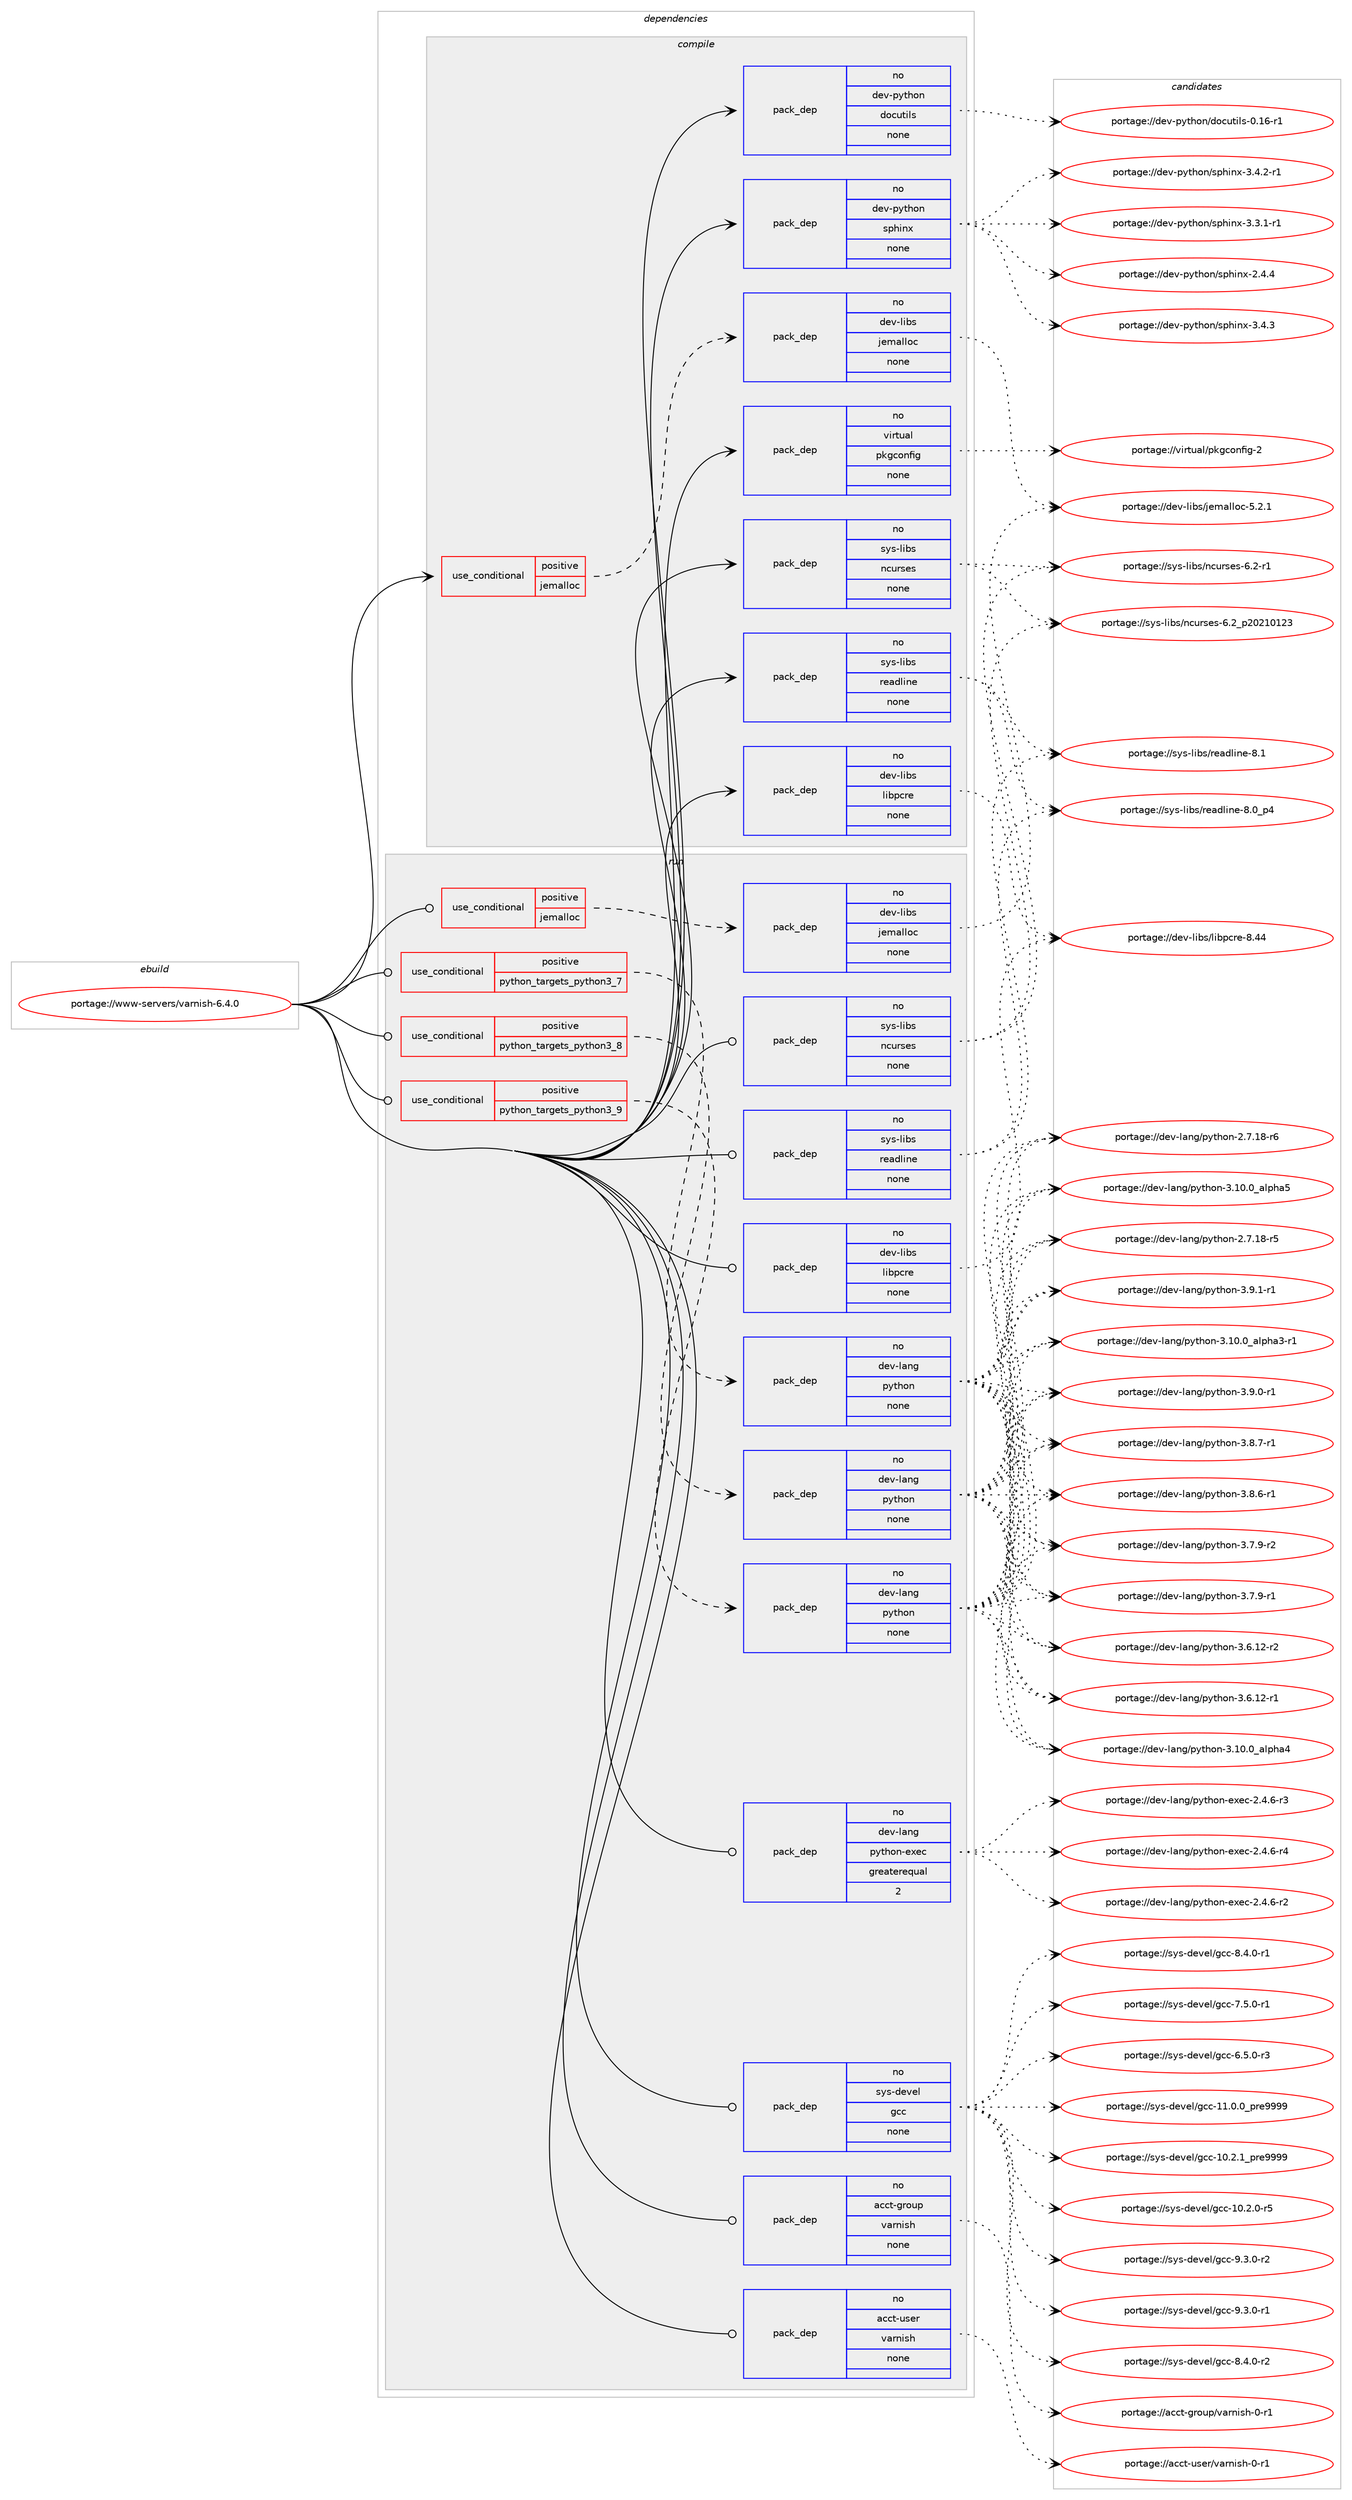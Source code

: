 digraph prolog {

# *************
# Graph options
# *************

newrank=true;
concentrate=true;
compound=true;
graph [rankdir=LR,fontname=Helvetica,fontsize=10,ranksep=1.5];#, ranksep=2.5, nodesep=0.2];
edge  [arrowhead=vee];
node  [fontname=Helvetica,fontsize=10];

# **********
# The ebuild
# **********

subgraph cluster_leftcol {
color=gray;
rank=same;
label=<<i>ebuild</i>>;
id [label="portage://www-servers/varnish-6.4.0", color=red, width=4, href="../www-servers/varnish-6.4.0.svg"];
}

# ****************
# The dependencies
# ****************

subgraph cluster_midcol {
color=gray;
label=<<i>dependencies</i>>;
subgraph cluster_compile {
fillcolor="#eeeeee";
style=filled;
label=<<i>compile</i>>;
subgraph cond517 {
dependency3106 [label=<<TABLE BORDER="0" CELLBORDER="1" CELLSPACING="0" CELLPADDING="4"><TR><TD ROWSPAN="3" CELLPADDING="10">use_conditional</TD></TR><TR><TD>positive</TD></TR><TR><TD>jemalloc</TD></TR></TABLE>>, shape=none, color=red];
subgraph pack2549 {
dependency3107 [label=<<TABLE BORDER="0" CELLBORDER="1" CELLSPACING="0" CELLPADDING="4" WIDTH="220"><TR><TD ROWSPAN="6" CELLPADDING="30">pack_dep</TD></TR><TR><TD WIDTH="110">no</TD></TR><TR><TD>dev-libs</TD></TR><TR><TD>jemalloc</TD></TR><TR><TD>none</TD></TR><TR><TD></TD></TR></TABLE>>, shape=none, color=blue];
}
dependency3106:e -> dependency3107:w [weight=20,style="dashed",arrowhead="vee"];
}
id:e -> dependency3106:w [weight=20,style="solid",arrowhead="vee"];
subgraph pack2550 {
dependency3108 [label=<<TABLE BORDER="0" CELLBORDER="1" CELLSPACING="0" CELLPADDING="4" WIDTH="220"><TR><TD ROWSPAN="6" CELLPADDING="30">pack_dep</TD></TR><TR><TD WIDTH="110">no</TD></TR><TR><TD>dev-libs</TD></TR><TR><TD>libpcre</TD></TR><TR><TD>none</TD></TR><TR><TD></TD></TR></TABLE>>, shape=none, color=blue];
}
id:e -> dependency3108:w [weight=20,style="solid",arrowhead="vee"];
subgraph pack2551 {
dependency3109 [label=<<TABLE BORDER="0" CELLBORDER="1" CELLSPACING="0" CELLPADDING="4" WIDTH="220"><TR><TD ROWSPAN="6" CELLPADDING="30">pack_dep</TD></TR><TR><TD WIDTH="110">no</TD></TR><TR><TD>dev-python</TD></TR><TR><TD>docutils</TD></TR><TR><TD>none</TD></TR><TR><TD></TD></TR></TABLE>>, shape=none, color=blue];
}
id:e -> dependency3109:w [weight=20,style="solid",arrowhead="vee"];
subgraph pack2552 {
dependency3110 [label=<<TABLE BORDER="0" CELLBORDER="1" CELLSPACING="0" CELLPADDING="4" WIDTH="220"><TR><TD ROWSPAN="6" CELLPADDING="30">pack_dep</TD></TR><TR><TD WIDTH="110">no</TD></TR><TR><TD>dev-python</TD></TR><TR><TD>sphinx</TD></TR><TR><TD>none</TD></TR><TR><TD></TD></TR></TABLE>>, shape=none, color=blue];
}
id:e -> dependency3110:w [weight=20,style="solid",arrowhead="vee"];
subgraph pack2553 {
dependency3111 [label=<<TABLE BORDER="0" CELLBORDER="1" CELLSPACING="0" CELLPADDING="4" WIDTH="220"><TR><TD ROWSPAN="6" CELLPADDING="30">pack_dep</TD></TR><TR><TD WIDTH="110">no</TD></TR><TR><TD>sys-libs</TD></TR><TR><TD>ncurses</TD></TR><TR><TD>none</TD></TR><TR><TD></TD></TR></TABLE>>, shape=none, color=blue];
}
id:e -> dependency3111:w [weight=20,style="solid",arrowhead="vee"];
subgraph pack2554 {
dependency3112 [label=<<TABLE BORDER="0" CELLBORDER="1" CELLSPACING="0" CELLPADDING="4" WIDTH="220"><TR><TD ROWSPAN="6" CELLPADDING="30">pack_dep</TD></TR><TR><TD WIDTH="110">no</TD></TR><TR><TD>sys-libs</TD></TR><TR><TD>readline</TD></TR><TR><TD>none</TD></TR><TR><TD></TD></TR></TABLE>>, shape=none, color=blue];
}
id:e -> dependency3112:w [weight=20,style="solid",arrowhead="vee"];
subgraph pack2555 {
dependency3113 [label=<<TABLE BORDER="0" CELLBORDER="1" CELLSPACING="0" CELLPADDING="4" WIDTH="220"><TR><TD ROWSPAN="6" CELLPADDING="30">pack_dep</TD></TR><TR><TD WIDTH="110">no</TD></TR><TR><TD>virtual</TD></TR><TR><TD>pkgconfig</TD></TR><TR><TD>none</TD></TR><TR><TD></TD></TR></TABLE>>, shape=none, color=blue];
}
id:e -> dependency3113:w [weight=20,style="solid",arrowhead="vee"];
}
subgraph cluster_compileandrun {
fillcolor="#eeeeee";
style=filled;
label=<<i>compile and run</i>>;
}
subgraph cluster_run {
fillcolor="#eeeeee";
style=filled;
label=<<i>run</i>>;
subgraph cond518 {
dependency3114 [label=<<TABLE BORDER="0" CELLBORDER="1" CELLSPACING="0" CELLPADDING="4"><TR><TD ROWSPAN="3" CELLPADDING="10">use_conditional</TD></TR><TR><TD>positive</TD></TR><TR><TD>jemalloc</TD></TR></TABLE>>, shape=none, color=red];
subgraph pack2556 {
dependency3115 [label=<<TABLE BORDER="0" CELLBORDER="1" CELLSPACING="0" CELLPADDING="4" WIDTH="220"><TR><TD ROWSPAN="6" CELLPADDING="30">pack_dep</TD></TR><TR><TD WIDTH="110">no</TD></TR><TR><TD>dev-libs</TD></TR><TR><TD>jemalloc</TD></TR><TR><TD>none</TD></TR><TR><TD></TD></TR></TABLE>>, shape=none, color=blue];
}
dependency3114:e -> dependency3115:w [weight=20,style="dashed",arrowhead="vee"];
}
id:e -> dependency3114:w [weight=20,style="solid",arrowhead="odot"];
subgraph cond519 {
dependency3116 [label=<<TABLE BORDER="0" CELLBORDER="1" CELLSPACING="0" CELLPADDING="4"><TR><TD ROWSPAN="3" CELLPADDING="10">use_conditional</TD></TR><TR><TD>positive</TD></TR><TR><TD>python_targets_python3_7</TD></TR></TABLE>>, shape=none, color=red];
subgraph pack2557 {
dependency3117 [label=<<TABLE BORDER="0" CELLBORDER="1" CELLSPACING="0" CELLPADDING="4" WIDTH="220"><TR><TD ROWSPAN="6" CELLPADDING="30">pack_dep</TD></TR><TR><TD WIDTH="110">no</TD></TR><TR><TD>dev-lang</TD></TR><TR><TD>python</TD></TR><TR><TD>none</TD></TR><TR><TD></TD></TR></TABLE>>, shape=none, color=blue];
}
dependency3116:e -> dependency3117:w [weight=20,style="dashed",arrowhead="vee"];
}
id:e -> dependency3116:w [weight=20,style="solid",arrowhead="odot"];
subgraph cond520 {
dependency3118 [label=<<TABLE BORDER="0" CELLBORDER="1" CELLSPACING="0" CELLPADDING="4"><TR><TD ROWSPAN="3" CELLPADDING="10">use_conditional</TD></TR><TR><TD>positive</TD></TR><TR><TD>python_targets_python3_8</TD></TR></TABLE>>, shape=none, color=red];
subgraph pack2558 {
dependency3119 [label=<<TABLE BORDER="0" CELLBORDER="1" CELLSPACING="0" CELLPADDING="4" WIDTH="220"><TR><TD ROWSPAN="6" CELLPADDING="30">pack_dep</TD></TR><TR><TD WIDTH="110">no</TD></TR><TR><TD>dev-lang</TD></TR><TR><TD>python</TD></TR><TR><TD>none</TD></TR><TR><TD></TD></TR></TABLE>>, shape=none, color=blue];
}
dependency3118:e -> dependency3119:w [weight=20,style="dashed",arrowhead="vee"];
}
id:e -> dependency3118:w [weight=20,style="solid",arrowhead="odot"];
subgraph cond521 {
dependency3120 [label=<<TABLE BORDER="0" CELLBORDER="1" CELLSPACING="0" CELLPADDING="4"><TR><TD ROWSPAN="3" CELLPADDING="10">use_conditional</TD></TR><TR><TD>positive</TD></TR><TR><TD>python_targets_python3_9</TD></TR></TABLE>>, shape=none, color=red];
subgraph pack2559 {
dependency3121 [label=<<TABLE BORDER="0" CELLBORDER="1" CELLSPACING="0" CELLPADDING="4" WIDTH="220"><TR><TD ROWSPAN="6" CELLPADDING="30">pack_dep</TD></TR><TR><TD WIDTH="110">no</TD></TR><TR><TD>dev-lang</TD></TR><TR><TD>python</TD></TR><TR><TD>none</TD></TR><TR><TD></TD></TR></TABLE>>, shape=none, color=blue];
}
dependency3120:e -> dependency3121:w [weight=20,style="dashed",arrowhead="vee"];
}
id:e -> dependency3120:w [weight=20,style="solid",arrowhead="odot"];
subgraph pack2560 {
dependency3122 [label=<<TABLE BORDER="0" CELLBORDER="1" CELLSPACING="0" CELLPADDING="4" WIDTH="220"><TR><TD ROWSPAN="6" CELLPADDING="30">pack_dep</TD></TR><TR><TD WIDTH="110">no</TD></TR><TR><TD>acct-group</TD></TR><TR><TD>varnish</TD></TR><TR><TD>none</TD></TR><TR><TD></TD></TR></TABLE>>, shape=none, color=blue];
}
id:e -> dependency3122:w [weight=20,style="solid",arrowhead="odot"];
subgraph pack2561 {
dependency3123 [label=<<TABLE BORDER="0" CELLBORDER="1" CELLSPACING="0" CELLPADDING="4" WIDTH="220"><TR><TD ROWSPAN="6" CELLPADDING="30">pack_dep</TD></TR><TR><TD WIDTH="110">no</TD></TR><TR><TD>acct-user</TD></TR><TR><TD>varnish</TD></TR><TR><TD>none</TD></TR><TR><TD></TD></TR></TABLE>>, shape=none, color=blue];
}
id:e -> dependency3123:w [weight=20,style="solid",arrowhead="odot"];
subgraph pack2562 {
dependency3124 [label=<<TABLE BORDER="0" CELLBORDER="1" CELLSPACING="0" CELLPADDING="4" WIDTH="220"><TR><TD ROWSPAN="6" CELLPADDING="30">pack_dep</TD></TR><TR><TD WIDTH="110">no</TD></TR><TR><TD>dev-lang</TD></TR><TR><TD>python-exec</TD></TR><TR><TD>greaterequal</TD></TR><TR><TD>2</TD></TR></TABLE>>, shape=none, color=blue];
}
id:e -> dependency3124:w [weight=20,style="solid",arrowhead="odot"];
subgraph pack2563 {
dependency3125 [label=<<TABLE BORDER="0" CELLBORDER="1" CELLSPACING="0" CELLPADDING="4" WIDTH="220"><TR><TD ROWSPAN="6" CELLPADDING="30">pack_dep</TD></TR><TR><TD WIDTH="110">no</TD></TR><TR><TD>dev-libs</TD></TR><TR><TD>libpcre</TD></TR><TR><TD>none</TD></TR><TR><TD></TD></TR></TABLE>>, shape=none, color=blue];
}
id:e -> dependency3125:w [weight=20,style="solid",arrowhead="odot"];
subgraph pack2564 {
dependency3126 [label=<<TABLE BORDER="0" CELLBORDER="1" CELLSPACING="0" CELLPADDING="4" WIDTH="220"><TR><TD ROWSPAN="6" CELLPADDING="30">pack_dep</TD></TR><TR><TD WIDTH="110">no</TD></TR><TR><TD>sys-devel</TD></TR><TR><TD>gcc</TD></TR><TR><TD>none</TD></TR><TR><TD></TD></TR></TABLE>>, shape=none, color=blue];
}
id:e -> dependency3126:w [weight=20,style="solid",arrowhead="odot"];
subgraph pack2565 {
dependency3127 [label=<<TABLE BORDER="0" CELLBORDER="1" CELLSPACING="0" CELLPADDING="4" WIDTH="220"><TR><TD ROWSPAN="6" CELLPADDING="30">pack_dep</TD></TR><TR><TD WIDTH="110">no</TD></TR><TR><TD>sys-libs</TD></TR><TR><TD>ncurses</TD></TR><TR><TD>none</TD></TR><TR><TD></TD></TR></TABLE>>, shape=none, color=blue];
}
id:e -> dependency3127:w [weight=20,style="solid",arrowhead="odot"];
subgraph pack2566 {
dependency3128 [label=<<TABLE BORDER="0" CELLBORDER="1" CELLSPACING="0" CELLPADDING="4" WIDTH="220"><TR><TD ROWSPAN="6" CELLPADDING="30">pack_dep</TD></TR><TR><TD WIDTH="110">no</TD></TR><TR><TD>sys-libs</TD></TR><TR><TD>readline</TD></TR><TR><TD>none</TD></TR><TR><TD></TD></TR></TABLE>>, shape=none, color=blue];
}
id:e -> dependency3128:w [weight=20,style="solid",arrowhead="odot"];
}
}

# **************
# The candidates
# **************

subgraph cluster_choices {
rank=same;
color=gray;
label=<<i>candidates</i>>;

subgraph choice2549 {
color=black;
nodesep=1;
choice1001011184510810598115471061011099710810811199455346504649 [label="portage://dev-libs/jemalloc-5.2.1", color=red, width=4,href="../dev-libs/jemalloc-5.2.1.svg"];
dependency3107:e -> choice1001011184510810598115471061011099710810811199455346504649:w [style=dotted,weight="100"];
}
subgraph choice2550 {
color=black;
nodesep=1;
choice10010111845108105981154710810598112991141014556465252 [label="portage://dev-libs/libpcre-8.44", color=red, width=4,href="../dev-libs/libpcre-8.44.svg"];
dependency3108:e -> choice10010111845108105981154710810598112991141014556465252:w [style=dotted,weight="100"];
}
subgraph choice2551 {
color=black;
nodesep=1;
choice10010111845112121116104111110471001119911711610510811545484649544511449 [label="portage://dev-python/docutils-0.16-r1", color=red, width=4,href="../dev-python/docutils-0.16-r1.svg"];
dependency3109:e -> choice10010111845112121116104111110471001119911711610510811545484649544511449:w [style=dotted,weight="100"];
}
subgraph choice2552 {
color=black;
nodesep=1;
choice1001011184511212111610411111047115112104105110120455146524651 [label="portage://dev-python/sphinx-3.4.3", color=red, width=4,href="../dev-python/sphinx-3.4.3.svg"];
choice10010111845112121116104111110471151121041051101204551465246504511449 [label="portage://dev-python/sphinx-3.4.2-r1", color=red, width=4,href="../dev-python/sphinx-3.4.2-r1.svg"];
choice10010111845112121116104111110471151121041051101204551465146494511449 [label="portage://dev-python/sphinx-3.3.1-r1", color=red, width=4,href="../dev-python/sphinx-3.3.1-r1.svg"];
choice1001011184511212111610411111047115112104105110120455046524652 [label="portage://dev-python/sphinx-2.4.4", color=red, width=4,href="../dev-python/sphinx-2.4.4.svg"];
dependency3110:e -> choice1001011184511212111610411111047115112104105110120455146524651:w [style=dotted,weight="100"];
dependency3110:e -> choice10010111845112121116104111110471151121041051101204551465246504511449:w [style=dotted,weight="100"];
dependency3110:e -> choice10010111845112121116104111110471151121041051101204551465146494511449:w [style=dotted,weight="100"];
dependency3110:e -> choice1001011184511212111610411111047115112104105110120455046524652:w [style=dotted,weight="100"];
}
subgraph choice2553 {
color=black;
nodesep=1;
choice1151211154510810598115471109911711411510111545544650951125048504948495051 [label="portage://sys-libs/ncurses-6.2_p20210123", color=red, width=4,href="../sys-libs/ncurses-6.2_p20210123.svg"];
choice11512111545108105981154711099117114115101115455446504511449 [label="portage://sys-libs/ncurses-6.2-r1", color=red, width=4,href="../sys-libs/ncurses-6.2-r1.svg"];
dependency3111:e -> choice1151211154510810598115471109911711411510111545544650951125048504948495051:w [style=dotted,weight="100"];
dependency3111:e -> choice11512111545108105981154711099117114115101115455446504511449:w [style=dotted,weight="100"];
}
subgraph choice2554 {
color=black;
nodesep=1;
choice1151211154510810598115471141019710010810511010145564649 [label="portage://sys-libs/readline-8.1", color=red, width=4,href="../sys-libs/readline-8.1.svg"];
choice11512111545108105981154711410197100108105110101455646489511252 [label="portage://sys-libs/readline-8.0_p4", color=red, width=4,href="../sys-libs/readline-8.0_p4.svg"];
dependency3112:e -> choice1151211154510810598115471141019710010810511010145564649:w [style=dotted,weight="100"];
dependency3112:e -> choice11512111545108105981154711410197100108105110101455646489511252:w [style=dotted,weight="100"];
}
subgraph choice2555 {
color=black;
nodesep=1;
choice1181051141161179710847112107103991111101021051034550 [label="portage://virtual/pkgconfig-2", color=red, width=4,href="../virtual/pkgconfig-2.svg"];
dependency3113:e -> choice1181051141161179710847112107103991111101021051034550:w [style=dotted,weight="100"];
}
subgraph choice2556 {
color=black;
nodesep=1;
choice1001011184510810598115471061011099710810811199455346504649 [label="portage://dev-libs/jemalloc-5.2.1", color=red, width=4,href="../dev-libs/jemalloc-5.2.1.svg"];
dependency3115:e -> choice1001011184510810598115471061011099710810811199455346504649:w [style=dotted,weight="100"];
}
subgraph choice2557 {
color=black;
nodesep=1;
choice1001011184510897110103471121211161041111104551465746494511449 [label="portage://dev-lang/python-3.9.1-r1", color=red, width=4,href="../dev-lang/python-3.9.1-r1.svg"];
choice1001011184510897110103471121211161041111104551465746484511449 [label="portage://dev-lang/python-3.9.0-r1", color=red, width=4,href="../dev-lang/python-3.9.0-r1.svg"];
choice1001011184510897110103471121211161041111104551465646554511449 [label="portage://dev-lang/python-3.8.7-r1", color=red, width=4,href="../dev-lang/python-3.8.7-r1.svg"];
choice1001011184510897110103471121211161041111104551465646544511449 [label="portage://dev-lang/python-3.8.6-r1", color=red, width=4,href="../dev-lang/python-3.8.6-r1.svg"];
choice1001011184510897110103471121211161041111104551465546574511450 [label="portage://dev-lang/python-3.7.9-r2", color=red, width=4,href="../dev-lang/python-3.7.9-r2.svg"];
choice1001011184510897110103471121211161041111104551465546574511449 [label="portage://dev-lang/python-3.7.9-r1", color=red, width=4,href="../dev-lang/python-3.7.9-r1.svg"];
choice100101118451089711010347112121116104111110455146544649504511450 [label="portage://dev-lang/python-3.6.12-r2", color=red, width=4,href="../dev-lang/python-3.6.12-r2.svg"];
choice100101118451089711010347112121116104111110455146544649504511449 [label="portage://dev-lang/python-3.6.12-r1", color=red, width=4,href="../dev-lang/python-3.6.12-r1.svg"];
choice1001011184510897110103471121211161041111104551464948464895971081121049753 [label="portage://dev-lang/python-3.10.0_alpha5", color=red, width=4,href="../dev-lang/python-3.10.0_alpha5.svg"];
choice1001011184510897110103471121211161041111104551464948464895971081121049752 [label="portage://dev-lang/python-3.10.0_alpha4", color=red, width=4,href="../dev-lang/python-3.10.0_alpha4.svg"];
choice10010111845108971101034711212111610411111045514649484648959710811210497514511449 [label="portage://dev-lang/python-3.10.0_alpha3-r1", color=red, width=4,href="../dev-lang/python-3.10.0_alpha3-r1.svg"];
choice100101118451089711010347112121116104111110455046554649564511454 [label="portage://dev-lang/python-2.7.18-r6", color=red, width=4,href="../dev-lang/python-2.7.18-r6.svg"];
choice100101118451089711010347112121116104111110455046554649564511453 [label="portage://dev-lang/python-2.7.18-r5", color=red, width=4,href="../dev-lang/python-2.7.18-r5.svg"];
dependency3117:e -> choice1001011184510897110103471121211161041111104551465746494511449:w [style=dotted,weight="100"];
dependency3117:e -> choice1001011184510897110103471121211161041111104551465746484511449:w [style=dotted,weight="100"];
dependency3117:e -> choice1001011184510897110103471121211161041111104551465646554511449:w [style=dotted,weight="100"];
dependency3117:e -> choice1001011184510897110103471121211161041111104551465646544511449:w [style=dotted,weight="100"];
dependency3117:e -> choice1001011184510897110103471121211161041111104551465546574511450:w [style=dotted,weight="100"];
dependency3117:e -> choice1001011184510897110103471121211161041111104551465546574511449:w [style=dotted,weight="100"];
dependency3117:e -> choice100101118451089711010347112121116104111110455146544649504511450:w [style=dotted,weight="100"];
dependency3117:e -> choice100101118451089711010347112121116104111110455146544649504511449:w [style=dotted,weight="100"];
dependency3117:e -> choice1001011184510897110103471121211161041111104551464948464895971081121049753:w [style=dotted,weight="100"];
dependency3117:e -> choice1001011184510897110103471121211161041111104551464948464895971081121049752:w [style=dotted,weight="100"];
dependency3117:e -> choice10010111845108971101034711212111610411111045514649484648959710811210497514511449:w [style=dotted,weight="100"];
dependency3117:e -> choice100101118451089711010347112121116104111110455046554649564511454:w [style=dotted,weight="100"];
dependency3117:e -> choice100101118451089711010347112121116104111110455046554649564511453:w [style=dotted,weight="100"];
}
subgraph choice2558 {
color=black;
nodesep=1;
choice1001011184510897110103471121211161041111104551465746494511449 [label="portage://dev-lang/python-3.9.1-r1", color=red, width=4,href="../dev-lang/python-3.9.1-r1.svg"];
choice1001011184510897110103471121211161041111104551465746484511449 [label="portage://dev-lang/python-3.9.0-r1", color=red, width=4,href="../dev-lang/python-3.9.0-r1.svg"];
choice1001011184510897110103471121211161041111104551465646554511449 [label="portage://dev-lang/python-3.8.7-r1", color=red, width=4,href="../dev-lang/python-3.8.7-r1.svg"];
choice1001011184510897110103471121211161041111104551465646544511449 [label="portage://dev-lang/python-3.8.6-r1", color=red, width=4,href="../dev-lang/python-3.8.6-r1.svg"];
choice1001011184510897110103471121211161041111104551465546574511450 [label="portage://dev-lang/python-3.7.9-r2", color=red, width=4,href="../dev-lang/python-3.7.9-r2.svg"];
choice1001011184510897110103471121211161041111104551465546574511449 [label="portage://dev-lang/python-3.7.9-r1", color=red, width=4,href="../dev-lang/python-3.7.9-r1.svg"];
choice100101118451089711010347112121116104111110455146544649504511450 [label="portage://dev-lang/python-3.6.12-r2", color=red, width=4,href="../dev-lang/python-3.6.12-r2.svg"];
choice100101118451089711010347112121116104111110455146544649504511449 [label="portage://dev-lang/python-3.6.12-r1", color=red, width=4,href="../dev-lang/python-3.6.12-r1.svg"];
choice1001011184510897110103471121211161041111104551464948464895971081121049753 [label="portage://dev-lang/python-3.10.0_alpha5", color=red, width=4,href="../dev-lang/python-3.10.0_alpha5.svg"];
choice1001011184510897110103471121211161041111104551464948464895971081121049752 [label="portage://dev-lang/python-3.10.0_alpha4", color=red, width=4,href="../dev-lang/python-3.10.0_alpha4.svg"];
choice10010111845108971101034711212111610411111045514649484648959710811210497514511449 [label="portage://dev-lang/python-3.10.0_alpha3-r1", color=red, width=4,href="../dev-lang/python-3.10.0_alpha3-r1.svg"];
choice100101118451089711010347112121116104111110455046554649564511454 [label="portage://dev-lang/python-2.7.18-r6", color=red, width=4,href="../dev-lang/python-2.7.18-r6.svg"];
choice100101118451089711010347112121116104111110455046554649564511453 [label="portage://dev-lang/python-2.7.18-r5", color=red, width=4,href="../dev-lang/python-2.7.18-r5.svg"];
dependency3119:e -> choice1001011184510897110103471121211161041111104551465746494511449:w [style=dotted,weight="100"];
dependency3119:e -> choice1001011184510897110103471121211161041111104551465746484511449:w [style=dotted,weight="100"];
dependency3119:e -> choice1001011184510897110103471121211161041111104551465646554511449:w [style=dotted,weight="100"];
dependency3119:e -> choice1001011184510897110103471121211161041111104551465646544511449:w [style=dotted,weight="100"];
dependency3119:e -> choice1001011184510897110103471121211161041111104551465546574511450:w [style=dotted,weight="100"];
dependency3119:e -> choice1001011184510897110103471121211161041111104551465546574511449:w [style=dotted,weight="100"];
dependency3119:e -> choice100101118451089711010347112121116104111110455146544649504511450:w [style=dotted,weight="100"];
dependency3119:e -> choice100101118451089711010347112121116104111110455146544649504511449:w [style=dotted,weight="100"];
dependency3119:e -> choice1001011184510897110103471121211161041111104551464948464895971081121049753:w [style=dotted,weight="100"];
dependency3119:e -> choice1001011184510897110103471121211161041111104551464948464895971081121049752:w [style=dotted,weight="100"];
dependency3119:e -> choice10010111845108971101034711212111610411111045514649484648959710811210497514511449:w [style=dotted,weight="100"];
dependency3119:e -> choice100101118451089711010347112121116104111110455046554649564511454:w [style=dotted,weight="100"];
dependency3119:e -> choice100101118451089711010347112121116104111110455046554649564511453:w [style=dotted,weight="100"];
}
subgraph choice2559 {
color=black;
nodesep=1;
choice1001011184510897110103471121211161041111104551465746494511449 [label="portage://dev-lang/python-3.9.1-r1", color=red, width=4,href="../dev-lang/python-3.9.1-r1.svg"];
choice1001011184510897110103471121211161041111104551465746484511449 [label="portage://dev-lang/python-3.9.0-r1", color=red, width=4,href="../dev-lang/python-3.9.0-r1.svg"];
choice1001011184510897110103471121211161041111104551465646554511449 [label="portage://dev-lang/python-3.8.7-r1", color=red, width=4,href="../dev-lang/python-3.8.7-r1.svg"];
choice1001011184510897110103471121211161041111104551465646544511449 [label="portage://dev-lang/python-3.8.6-r1", color=red, width=4,href="../dev-lang/python-3.8.6-r1.svg"];
choice1001011184510897110103471121211161041111104551465546574511450 [label="portage://dev-lang/python-3.7.9-r2", color=red, width=4,href="../dev-lang/python-3.7.9-r2.svg"];
choice1001011184510897110103471121211161041111104551465546574511449 [label="portage://dev-lang/python-3.7.9-r1", color=red, width=4,href="../dev-lang/python-3.7.9-r1.svg"];
choice100101118451089711010347112121116104111110455146544649504511450 [label="portage://dev-lang/python-3.6.12-r2", color=red, width=4,href="../dev-lang/python-3.6.12-r2.svg"];
choice100101118451089711010347112121116104111110455146544649504511449 [label="portage://dev-lang/python-3.6.12-r1", color=red, width=4,href="../dev-lang/python-3.6.12-r1.svg"];
choice1001011184510897110103471121211161041111104551464948464895971081121049753 [label="portage://dev-lang/python-3.10.0_alpha5", color=red, width=4,href="../dev-lang/python-3.10.0_alpha5.svg"];
choice1001011184510897110103471121211161041111104551464948464895971081121049752 [label="portage://dev-lang/python-3.10.0_alpha4", color=red, width=4,href="../dev-lang/python-3.10.0_alpha4.svg"];
choice10010111845108971101034711212111610411111045514649484648959710811210497514511449 [label="portage://dev-lang/python-3.10.0_alpha3-r1", color=red, width=4,href="../dev-lang/python-3.10.0_alpha3-r1.svg"];
choice100101118451089711010347112121116104111110455046554649564511454 [label="portage://dev-lang/python-2.7.18-r6", color=red, width=4,href="../dev-lang/python-2.7.18-r6.svg"];
choice100101118451089711010347112121116104111110455046554649564511453 [label="portage://dev-lang/python-2.7.18-r5", color=red, width=4,href="../dev-lang/python-2.7.18-r5.svg"];
dependency3121:e -> choice1001011184510897110103471121211161041111104551465746494511449:w [style=dotted,weight="100"];
dependency3121:e -> choice1001011184510897110103471121211161041111104551465746484511449:w [style=dotted,weight="100"];
dependency3121:e -> choice1001011184510897110103471121211161041111104551465646554511449:w [style=dotted,weight="100"];
dependency3121:e -> choice1001011184510897110103471121211161041111104551465646544511449:w [style=dotted,weight="100"];
dependency3121:e -> choice1001011184510897110103471121211161041111104551465546574511450:w [style=dotted,weight="100"];
dependency3121:e -> choice1001011184510897110103471121211161041111104551465546574511449:w [style=dotted,weight="100"];
dependency3121:e -> choice100101118451089711010347112121116104111110455146544649504511450:w [style=dotted,weight="100"];
dependency3121:e -> choice100101118451089711010347112121116104111110455146544649504511449:w [style=dotted,weight="100"];
dependency3121:e -> choice1001011184510897110103471121211161041111104551464948464895971081121049753:w [style=dotted,weight="100"];
dependency3121:e -> choice1001011184510897110103471121211161041111104551464948464895971081121049752:w [style=dotted,weight="100"];
dependency3121:e -> choice10010111845108971101034711212111610411111045514649484648959710811210497514511449:w [style=dotted,weight="100"];
dependency3121:e -> choice100101118451089711010347112121116104111110455046554649564511454:w [style=dotted,weight="100"];
dependency3121:e -> choice100101118451089711010347112121116104111110455046554649564511453:w [style=dotted,weight="100"];
}
subgraph choice2560 {
color=black;
nodesep=1;
choice97999911645103114111117112471189711411010511510445484511449 [label="portage://acct-group/varnish-0-r1", color=red, width=4,href="../acct-group/varnish-0-r1.svg"];
dependency3122:e -> choice97999911645103114111117112471189711411010511510445484511449:w [style=dotted,weight="100"];
}
subgraph choice2561 {
color=black;
nodesep=1;
choice97999911645117115101114471189711411010511510445484511449 [label="portage://acct-user/varnish-0-r1", color=red, width=4,href="../acct-user/varnish-0-r1.svg"];
dependency3123:e -> choice97999911645117115101114471189711411010511510445484511449:w [style=dotted,weight="100"];
}
subgraph choice2562 {
color=black;
nodesep=1;
choice10010111845108971101034711212111610411111045101120101994550465246544511452 [label="portage://dev-lang/python-exec-2.4.6-r4", color=red, width=4,href="../dev-lang/python-exec-2.4.6-r4.svg"];
choice10010111845108971101034711212111610411111045101120101994550465246544511451 [label="portage://dev-lang/python-exec-2.4.6-r3", color=red, width=4,href="../dev-lang/python-exec-2.4.6-r3.svg"];
choice10010111845108971101034711212111610411111045101120101994550465246544511450 [label="portage://dev-lang/python-exec-2.4.6-r2", color=red, width=4,href="../dev-lang/python-exec-2.4.6-r2.svg"];
dependency3124:e -> choice10010111845108971101034711212111610411111045101120101994550465246544511452:w [style=dotted,weight="100"];
dependency3124:e -> choice10010111845108971101034711212111610411111045101120101994550465246544511451:w [style=dotted,weight="100"];
dependency3124:e -> choice10010111845108971101034711212111610411111045101120101994550465246544511450:w [style=dotted,weight="100"];
}
subgraph choice2563 {
color=black;
nodesep=1;
choice10010111845108105981154710810598112991141014556465252 [label="portage://dev-libs/libpcre-8.44", color=red, width=4,href="../dev-libs/libpcre-8.44.svg"];
dependency3125:e -> choice10010111845108105981154710810598112991141014556465252:w [style=dotted,weight="100"];
}
subgraph choice2564 {
color=black;
nodesep=1;
choice115121115451001011181011084710399994557465146484511450 [label="portage://sys-devel/gcc-9.3.0-r2", color=red, width=4,href="../sys-devel/gcc-9.3.0-r2.svg"];
choice115121115451001011181011084710399994557465146484511449 [label="portage://sys-devel/gcc-9.3.0-r1", color=red, width=4,href="../sys-devel/gcc-9.3.0-r1.svg"];
choice115121115451001011181011084710399994556465246484511450 [label="portage://sys-devel/gcc-8.4.0-r2", color=red, width=4,href="../sys-devel/gcc-8.4.0-r2.svg"];
choice115121115451001011181011084710399994556465246484511449 [label="portage://sys-devel/gcc-8.4.0-r1", color=red, width=4,href="../sys-devel/gcc-8.4.0-r1.svg"];
choice115121115451001011181011084710399994555465346484511449 [label="portage://sys-devel/gcc-7.5.0-r1", color=red, width=4,href="../sys-devel/gcc-7.5.0-r1.svg"];
choice115121115451001011181011084710399994554465346484511451 [label="portage://sys-devel/gcc-6.5.0-r3", color=red, width=4,href="../sys-devel/gcc-6.5.0-r3.svg"];
choice11512111545100101118101108471039999454949464846489511211410157575757 [label="portage://sys-devel/gcc-11.0.0_pre9999", color=red, width=4,href="../sys-devel/gcc-11.0.0_pre9999.svg"];
choice11512111545100101118101108471039999454948465046499511211410157575757 [label="portage://sys-devel/gcc-10.2.1_pre9999", color=red, width=4,href="../sys-devel/gcc-10.2.1_pre9999.svg"];
choice11512111545100101118101108471039999454948465046484511453 [label="portage://sys-devel/gcc-10.2.0-r5", color=red, width=4,href="../sys-devel/gcc-10.2.0-r5.svg"];
dependency3126:e -> choice115121115451001011181011084710399994557465146484511450:w [style=dotted,weight="100"];
dependency3126:e -> choice115121115451001011181011084710399994557465146484511449:w [style=dotted,weight="100"];
dependency3126:e -> choice115121115451001011181011084710399994556465246484511450:w [style=dotted,weight="100"];
dependency3126:e -> choice115121115451001011181011084710399994556465246484511449:w [style=dotted,weight="100"];
dependency3126:e -> choice115121115451001011181011084710399994555465346484511449:w [style=dotted,weight="100"];
dependency3126:e -> choice115121115451001011181011084710399994554465346484511451:w [style=dotted,weight="100"];
dependency3126:e -> choice11512111545100101118101108471039999454949464846489511211410157575757:w [style=dotted,weight="100"];
dependency3126:e -> choice11512111545100101118101108471039999454948465046499511211410157575757:w [style=dotted,weight="100"];
dependency3126:e -> choice11512111545100101118101108471039999454948465046484511453:w [style=dotted,weight="100"];
}
subgraph choice2565 {
color=black;
nodesep=1;
choice1151211154510810598115471109911711411510111545544650951125048504948495051 [label="portage://sys-libs/ncurses-6.2_p20210123", color=red, width=4,href="../sys-libs/ncurses-6.2_p20210123.svg"];
choice11512111545108105981154711099117114115101115455446504511449 [label="portage://sys-libs/ncurses-6.2-r1", color=red, width=4,href="../sys-libs/ncurses-6.2-r1.svg"];
dependency3127:e -> choice1151211154510810598115471109911711411510111545544650951125048504948495051:w [style=dotted,weight="100"];
dependency3127:e -> choice11512111545108105981154711099117114115101115455446504511449:w [style=dotted,weight="100"];
}
subgraph choice2566 {
color=black;
nodesep=1;
choice1151211154510810598115471141019710010810511010145564649 [label="portage://sys-libs/readline-8.1", color=red, width=4,href="../sys-libs/readline-8.1.svg"];
choice11512111545108105981154711410197100108105110101455646489511252 [label="portage://sys-libs/readline-8.0_p4", color=red, width=4,href="../sys-libs/readline-8.0_p4.svg"];
dependency3128:e -> choice1151211154510810598115471141019710010810511010145564649:w [style=dotted,weight="100"];
dependency3128:e -> choice11512111545108105981154711410197100108105110101455646489511252:w [style=dotted,weight="100"];
}
}

}
